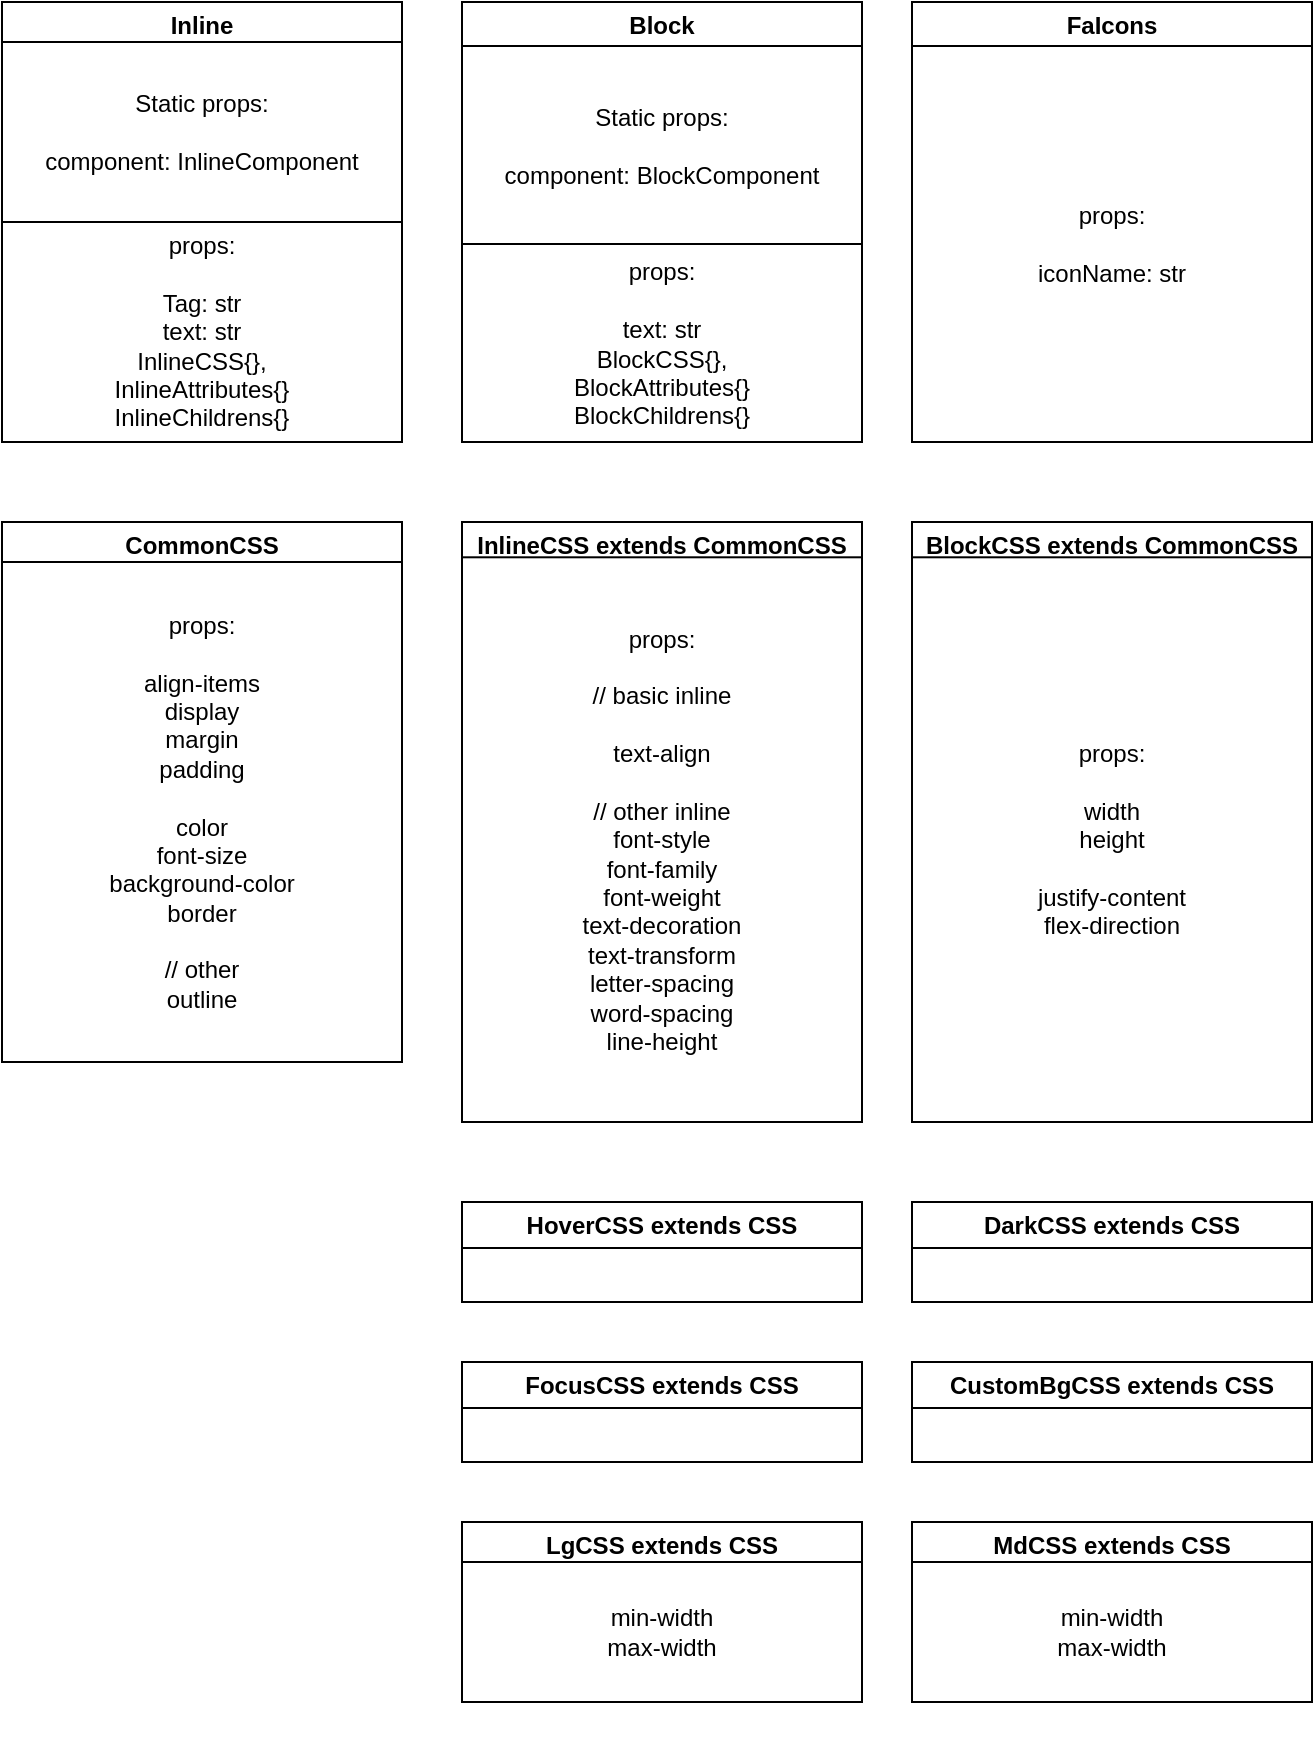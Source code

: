<mxfile version="21.1.1" type="github">
  <diagram id="yPxyJZ8AM_hMuL3Unpa9" name="complex gitflow">
    <mxGraphModel dx="1304" dy="687" grid="1" gridSize="10" guides="1" tooltips="1" connect="1" arrows="1" fold="1" page="1" pageScale="1" pageWidth="1100" pageHeight="850" math="0" shadow="0">
      <root>
        <mxCell id="0" />
        <mxCell id="1" parent="0" />
        <mxCell id="nIs_TiCdEZjcmo3SVBWc-13" value="" style="group" vertex="1" connectable="0" parent="1">
          <mxGeometry x="225" y="30" width="200" height="220" as="geometry" />
        </mxCell>
        <mxCell id="nIs_TiCdEZjcmo3SVBWc-5" value="Inline" style="swimlane;whiteSpace=wrap;html=1;" vertex="1" parent="nIs_TiCdEZjcmo3SVBWc-13">
          <mxGeometry width="200" height="220" as="geometry" />
        </mxCell>
        <mxCell id="nIs_TiCdEZjcmo3SVBWc-8" value="props:&lt;br&gt;&lt;br&gt;Tag: str&lt;br&gt;text: str&lt;br&gt;InlineCSS{}, &lt;br&gt;InlineAttributes{}&lt;br&gt;InlineChildrens{}" style="whiteSpace=wrap;html=1;" vertex="1" parent="nIs_TiCdEZjcmo3SVBWc-5">
          <mxGeometry y="110" width="200" height="110" as="geometry" />
        </mxCell>
        <mxCell id="nIs_TiCdEZjcmo3SVBWc-11" value="Static props:&lt;br&gt;&lt;br&gt;component: InlineComponent" style="whiteSpace=wrap;html=1;" vertex="1" parent="nIs_TiCdEZjcmo3SVBWc-13">
          <mxGeometry y="20" width="200" height="90" as="geometry" />
        </mxCell>
        <mxCell id="nIs_TiCdEZjcmo3SVBWc-14" value="" style="group" vertex="1" connectable="0" parent="1">
          <mxGeometry x="455" y="30" width="200" height="220" as="geometry" />
        </mxCell>
        <mxCell id="nIs_TiCdEZjcmo3SVBWc-15" value="Block" style="swimlane;whiteSpace=wrap;html=1;" vertex="1" parent="nIs_TiCdEZjcmo3SVBWc-14">
          <mxGeometry width="200" height="220.0" as="geometry" />
        </mxCell>
        <mxCell id="nIs_TiCdEZjcmo3SVBWc-16" value="props:&lt;br&gt;&lt;br&gt;text: str&lt;br&gt;BlockCSS{}, &lt;br&gt;BlockAttributes{}&lt;br&gt;BlockChildrens{}" style="whiteSpace=wrap;html=1;" vertex="1" parent="nIs_TiCdEZjcmo3SVBWc-15">
          <mxGeometry y="121.0" width="200" height="99.0" as="geometry" />
        </mxCell>
        <mxCell id="nIs_TiCdEZjcmo3SVBWc-17" value="Static props:&lt;br&gt;&lt;br&gt;component: BlockComponent" style="whiteSpace=wrap;html=1;" vertex="1" parent="nIs_TiCdEZjcmo3SVBWc-14">
          <mxGeometry y="22" width="200" height="99.0" as="geometry" />
        </mxCell>
        <mxCell id="nIs_TiCdEZjcmo3SVBWc-18" value="" style="group" vertex="1" connectable="0" parent="1">
          <mxGeometry x="680" y="30" width="200" height="220" as="geometry" />
        </mxCell>
        <mxCell id="nIs_TiCdEZjcmo3SVBWc-19" value="FaIcons" style="swimlane;whiteSpace=wrap;html=1;" vertex="1" parent="nIs_TiCdEZjcmo3SVBWc-18">
          <mxGeometry width="200" height="220.0" as="geometry" />
        </mxCell>
        <mxCell id="nIs_TiCdEZjcmo3SVBWc-20" value="props:&lt;br&gt;&lt;br&gt;iconName: str" style="whiteSpace=wrap;html=1;" vertex="1" parent="nIs_TiCdEZjcmo3SVBWc-19">
          <mxGeometry y="22" width="200" height="198.0" as="geometry" />
        </mxCell>
        <mxCell id="nIs_TiCdEZjcmo3SVBWc-23" value="" style="group" vertex="1" connectable="0" parent="1">
          <mxGeometry x="455" y="290" width="200" height="300" as="geometry" />
        </mxCell>
        <mxCell id="nIs_TiCdEZjcmo3SVBWc-24" value="InlineCSS extends CommonCSS" style="swimlane;whiteSpace=wrap;html=1;" vertex="1" parent="nIs_TiCdEZjcmo3SVBWc-23">
          <mxGeometry width="200" height="300" as="geometry" />
        </mxCell>
        <mxCell id="nIs_TiCdEZjcmo3SVBWc-25" value="props:&lt;br&gt;&lt;br&gt;// basic inline&lt;br&gt;&lt;br&gt;text-align&lt;br&gt;&lt;br&gt;// other inline&lt;br&gt;font-style&lt;br&gt;font-family&lt;br&gt;font-weight&lt;br&gt;text-decoration&lt;br style=&quot;border-color: var(--border-color);&quot;&gt;text-transform&lt;br style=&quot;border-color: var(--border-color);&quot;&gt;letter-spacing&lt;br style=&quot;border-color: var(--border-color);&quot;&gt;word-spacing&lt;br style=&quot;border-color: var(--border-color);&quot;&gt;line-height" style="whiteSpace=wrap;html=1;" vertex="1" parent="nIs_TiCdEZjcmo3SVBWc-24">
          <mxGeometry y="17.65" width="200" height="282.35" as="geometry" />
        </mxCell>
        <mxCell id="nIs_TiCdEZjcmo3SVBWc-27" value="" style="group" vertex="1" connectable="0" parent="1">
          <mxGeometry x="460" y="630" width="200" height="270" as="geometry" />
        </mxCell>
        <mxCell id="nIs_TiCdEZjcmo3SVBWc-28" value="HoverCSS extends CSS" style="swimlane;whiteSpace=wrap;html=1;" vertex="1" parent="nIs_TiCdEZjcmo3SVBWc-27">
          <mxGeometry x="-5" width="200" height="50" as="geometry" />
        </mxCell>
        <mxCell id="nIs_TiCdEZjcmo3SVBWc-33" value="" style="group" vertex="1" connectable="0" parent="1">
          <mxGeometry x="460" y="410" width="200" height="350" as="geometry" />
        </mxCell>
        <mxCell id="nIs_TiCdEZjcmo3SVBWc-34" value="FocusCSS extends CSS" style="swimlane;whiteSpace=wrap;html=1;" vertex="1" parent="nIs_TiCdEZjcmo3SVBWc-33">
          <mxGeometry x="-5" y="300" width="200" height="50" as="geometry" />
        </mxCell>
        <mxCell id="nIs_TiCdEZjcmo3SVBWc-41" value="" style="group" vertex="1" connectable="0" parent="nIs_TiCdEZjcmo3SVBWc-34">
          <mxGeometry y="-250" width="200" height="270" as="geometry" />
        </mxCell>
        <mxCell id="nIs_TiCdEZjcmo3SVBWc-42" value="LgCSS extends CSS" style="swimlane;whiteSpace=wrap;html=1;" vertex="1" parent="nIs_TiCdEZjcmo3SVBWc-41">
          <mxGeometry y="330" width="200" height="90" as="geometry" />
        </mxCell>
        <mxCell id="nIs_TiCdEZjcmo3SVBWc-43" value="min-width&lt;br&gt;max-width" style="whiteSpace=wrap;html=1;" vertex="1" parent="nIs_TiCdEZjcmo3SVBWc-42">
          <mxGeometry y="20" width="200" height="70" as="geometry" />
        </mxCell>
        <mxCell id="nIs_TiCdEZjcmo3SVBWc-37" value="" style="group" vertex="1" connectable="0" parent="1">
          <mxGeometry x="680" y="630" width="200" height="250" as="geometry" />
        </mxCell>
        <mxCell id="nIs_TiCdEZjcmo3SVBWc-38" value="DarkCSS extends CSS" style="swimlane;whiteSpace=wrap;html=1;" vertex="1" parent="nIs_TiCdEZjcmo3SVBWc-37">
          <mxGeometry width="200" height="50" as="geometry" />
        </mxCell>
        <mxCell id="nIs_TiCdEZjcmo3SVBWc-39" value="" style="group" vertex="1" connectable="0" parent="nIs_TiCdEZjcmo3SVBWc-37">
          <mxGeometry y="80" width="200" height="170" as="geometry" />
        </mxCell>
        <mxCell id="nIs_TiCdEZjcmo3SVBWc-40" value="CustomBgCSS extends CSS" style="swimlane;whiteSpace=wrap;html=1;" vertex="1" parent="nIs_TiCdEZjcmo3SVBWc-39">
          <mxGeometry width="200" height="50" as="geometry" />
        </mxCell>
        <mxCell id="nIs_TiCdEZjcmo3SVBWc-49" value="MdCSS extends CSS" style="swimlane;whiteSpace=wrap;html=1;" vertex="1" parent="nIs_TiCdEZjcmo3SVBWc-39">
          <mxGeometry y="80" width="200" height="90" as="geometry" />
        </mxCell>
        <mxCell id="nIs_TiCdEZjcmo3SVBWc-50" value="min-width&lt;br&gt;max-width" style="whiteSpace=wrap;html=1;" vertex="1" parent="nIs_TiCdEZjcmo3SVBWc-49">
          <mxGeometry y="20" width="200" height="70" as="geometry" />
        </mxCell>
        <mxCell id="nIs_TiCdEZjcmo3SVBWc-51" value="CommonCSS" style="swimlane;whiteSpace=wrap;html=1;" vertex="1" parent="1">
          <mxGeometry x="225" y="290" width="200" height="270" as="geometry" />
        </mxCell>
        <mxCell id="nIs_TiCdEZjcmo3SVBWc-52" value="props:&lt;br&gt;&lt;br&gt;align-items&lt;br&gt;display&lt;br&gt;margin&lt;br&gt;padding&lt;br&gt;&lt;br&gt;color&lt;br style=&quot;border-color: var(--border-color);&quot;&gt;font-size&lt;br&gt;background-color&lt;br&gt;border&lt;br&gt;&lt;br&gt;// other&lt;br&gt;outline" style="whiteSpace=wrap;html=1;" vertex="1" parent="nIs_TiCdEZjcmo3SVBWc-51">
          <mxGeometry y="20" width="200" height="250" as="geometry" />
        </mxCell>
        <mxCell id="nIs_TiCdEZjcmo3SVBWc-53" value="" style="group" vertex="1" connectable="0" parent="1">
          <mxGeometry x="680" y="290" width="200" height="300" as="geometry" />
        </mxCell>
        <mxCell id="nIs_TiCdEZjcmo3SVBWc-54" value="BlockCSS extends CommonCSS" style="swimlane;whiteSpace=wrap;html=1;" vertex="1" parent="nIs_TiCdEZjcmo3SVBWc-53">
          <mxGeometry width="200" height="300" as="geometry" />
        </mxCell>
        <mxCell id="nIs_TiCdEZjcmo3SVBWc-55" value="props:&lt;br&gt;&lt;br&gt;width&lt;br style=&quot;border-color: var(--border-color);&quot;&gt;height&lt;br&gt;&lt;br&gt;justify-content&lt;br&gt;flex-direction" style="whiteSpace=wrap;html=1;" vertex="1" parent="nIs_TiCdEZjcmo3SVBWc-54">
          <mxGeometry y="17.65" width="200" height="282.35" as="geometry" />
        </mxCell>
      </root>
    </mxGraphModel>
  </diagram>
</mxfile>
